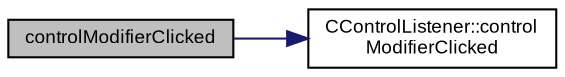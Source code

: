 digraph "controlModifierClicked"
{
  bgcolor="transparent";
  edge [fontname="Arial",fontsize="9",labelfontname="Arial",labelfontsize="9"];
  node [fontname="Arial",fontsize="9",shape=record];
  rankdir="LR";
  Node1 [label="controlModifierClicked",height=0.2,width=0.4,color="black", fillcolor="grey75", style="filled" fontcolor="black"];
  Node1 -> Node2 [color="midnightblue",fontsize="9",style="solid",fontname="Arial"];
  Node2 [label="CControlListener::control\lModifierClicked",height=0.2,width=0.4,color="black",URL="$class_c_control_listener.html#a625704a3aee48badb98bfa1b6e75bc1d",tooltip="return 1 if you want the control to not handle it, otherwise 0 "];
}
